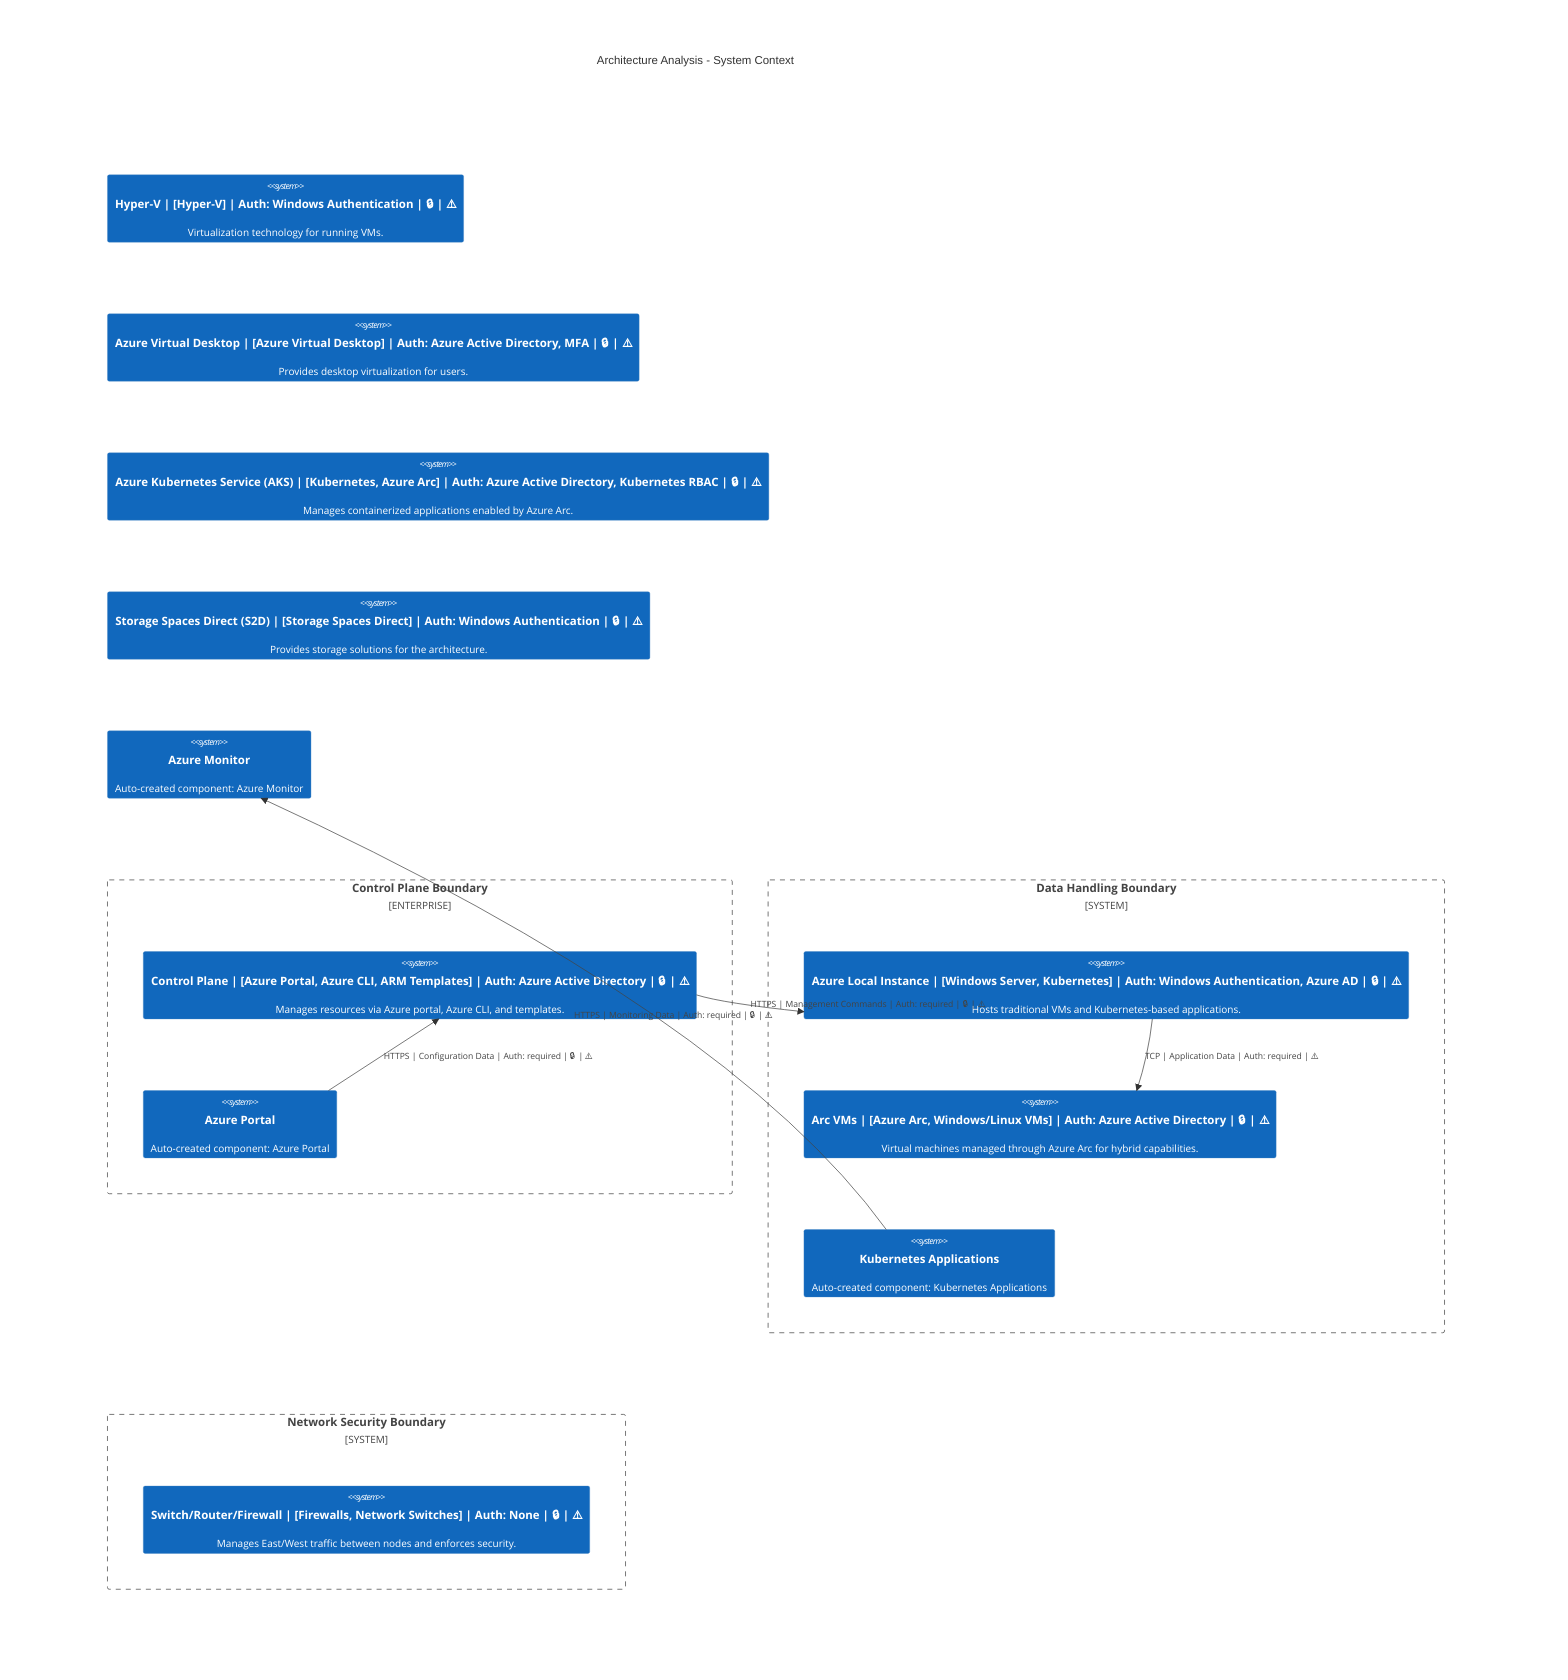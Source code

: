 C4Context
    title Architecture Analysis - System Context
    Enterprise_Boundary(tb_Control_Plane_Boundary, "Control Plane Boundary") {
        System(Control_Plane, "Control Plane | [Azure Portal, Azure CLI, ARM Templates] | Auth: Azure Active Directory | 🔒 | ⚠️", "Manages resources via Azure portal, Azure CLI, and templates.")
        System(Azure_Portal, "Azure Portal", "Auto-created component: Azure Portal")
    }
    System_Boundary(tb_Data_Handling_Boundary, "Data Handling Boundary") {
        System(Azure_Local_Instance, "Azure Local Instance | [Windows Server, Kubernetes] | Auth: Windows Authentication, Azure AD | 🔒 | ⚠️", "Hosts traditional VMs and Kubernetes-based applications.")
        System(Arc_VMs, "Arc VMs | [Azure Arc, Windows/Linux VMs] | Auth: Azure Active Directory | 🔒 | ⚠️", "Virtual machines managed through Azure Arc for hybrid capabilities.")
        System(Kubernetes_Applications, "Kubernetes Applications", "Auto-created component: Kubernetes Applications")
    }
    System_Boundary(tb_Network_Security_Boundary, "Network Security Boundary") {
        System(Switch_Router_Firewall, "Switch/Router/Firewall | [Firewalls, Network Switches] | Auth: None | 🔒 | ⚠️", "Manages East/West traffic between nodes and enforces security.")
    }
    System(Hyper_V, "Hyper-V | [Hyper-V] | Auth: Windows Authentication | 🔒 | ⚠️", "Virtualization technology for running VMs.")
    System(Azure_Virtual_Desktop, "Azure Virtual Desktop | [Azure Virtual Desktop] | Auth: Azure Active Directory, MFA | 🔒 | ⚠️", "Provides desktop virtualization for users.")
    System(Azure_Kubernetes_Service__AKS_, "Azure Kubernetes Service (AKS) | [Kubernetes, Azure Arc] | Auth: Azure Active Directory, Kubernetes RBAC | 🔒 | ⚠️", "Manages containerized applications enabled by Azure Arc.")
    System(Storage_Spaces_Direct__S2D_, "Storage Spaces Direct (S2D) | [Storage Spaces Direct] | Auth: Windows Authentication | 🔒 | ⚠️", "Provides storage solutions for the architecture.")
    System(Azure_Monitor, "Azure Monitor", "Auto-created component: Azure Monitor")

    Rel(Azure_Portal, Control_Plane, "HTTPS | Configuration Data | Auth: required | 🔒 | ⚠️")
    Rel(Control_Plane, Azure_Local_Instance, "HTTPS | Management Commands | Auth: required | 🔒 | ⚠️")
    Rel(Azure_Local_Instance, Arc_VMs, "TCP | Application Data | Auth: required | ⚠️")
    Rel(Kubernetes_Applications, Azure_Monitor, "HTTPS | Monitoring Data | Auth: required | 🔒 | ⚠️")